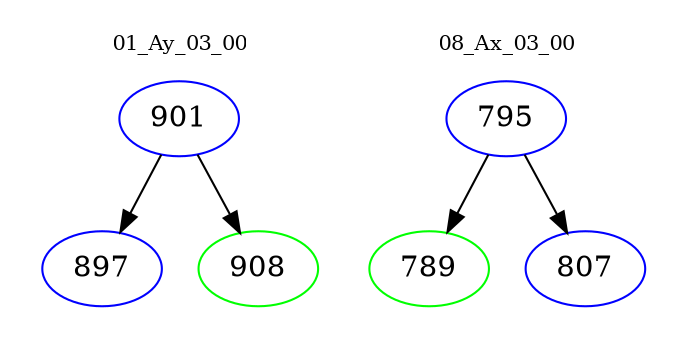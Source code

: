 digraph{
subgraph cluster_0 {
color = white
label = "01_Ay_03_00";
fontsize=10;
T0_901 [label="901", color="blue"]
T0_901 -> T0_897 [color="black"]
T0_897 [label="897", color="blue"]
T0_901 -> T0_908 [color="black"]
T0_908 [label="908", color="green"]
}
subgraph cluster_1 {
color = white
label = "08_Ax_03_00";
fontsize=10;
T1_795 [label="795", color="blue"]
T1_795 -> T1_789 [color="black"]
T1_789 [label="789", color="green"]
T1_795 -> T1_807 [color="black"]
T1_807 [label="807", color="blue"]
}
}

